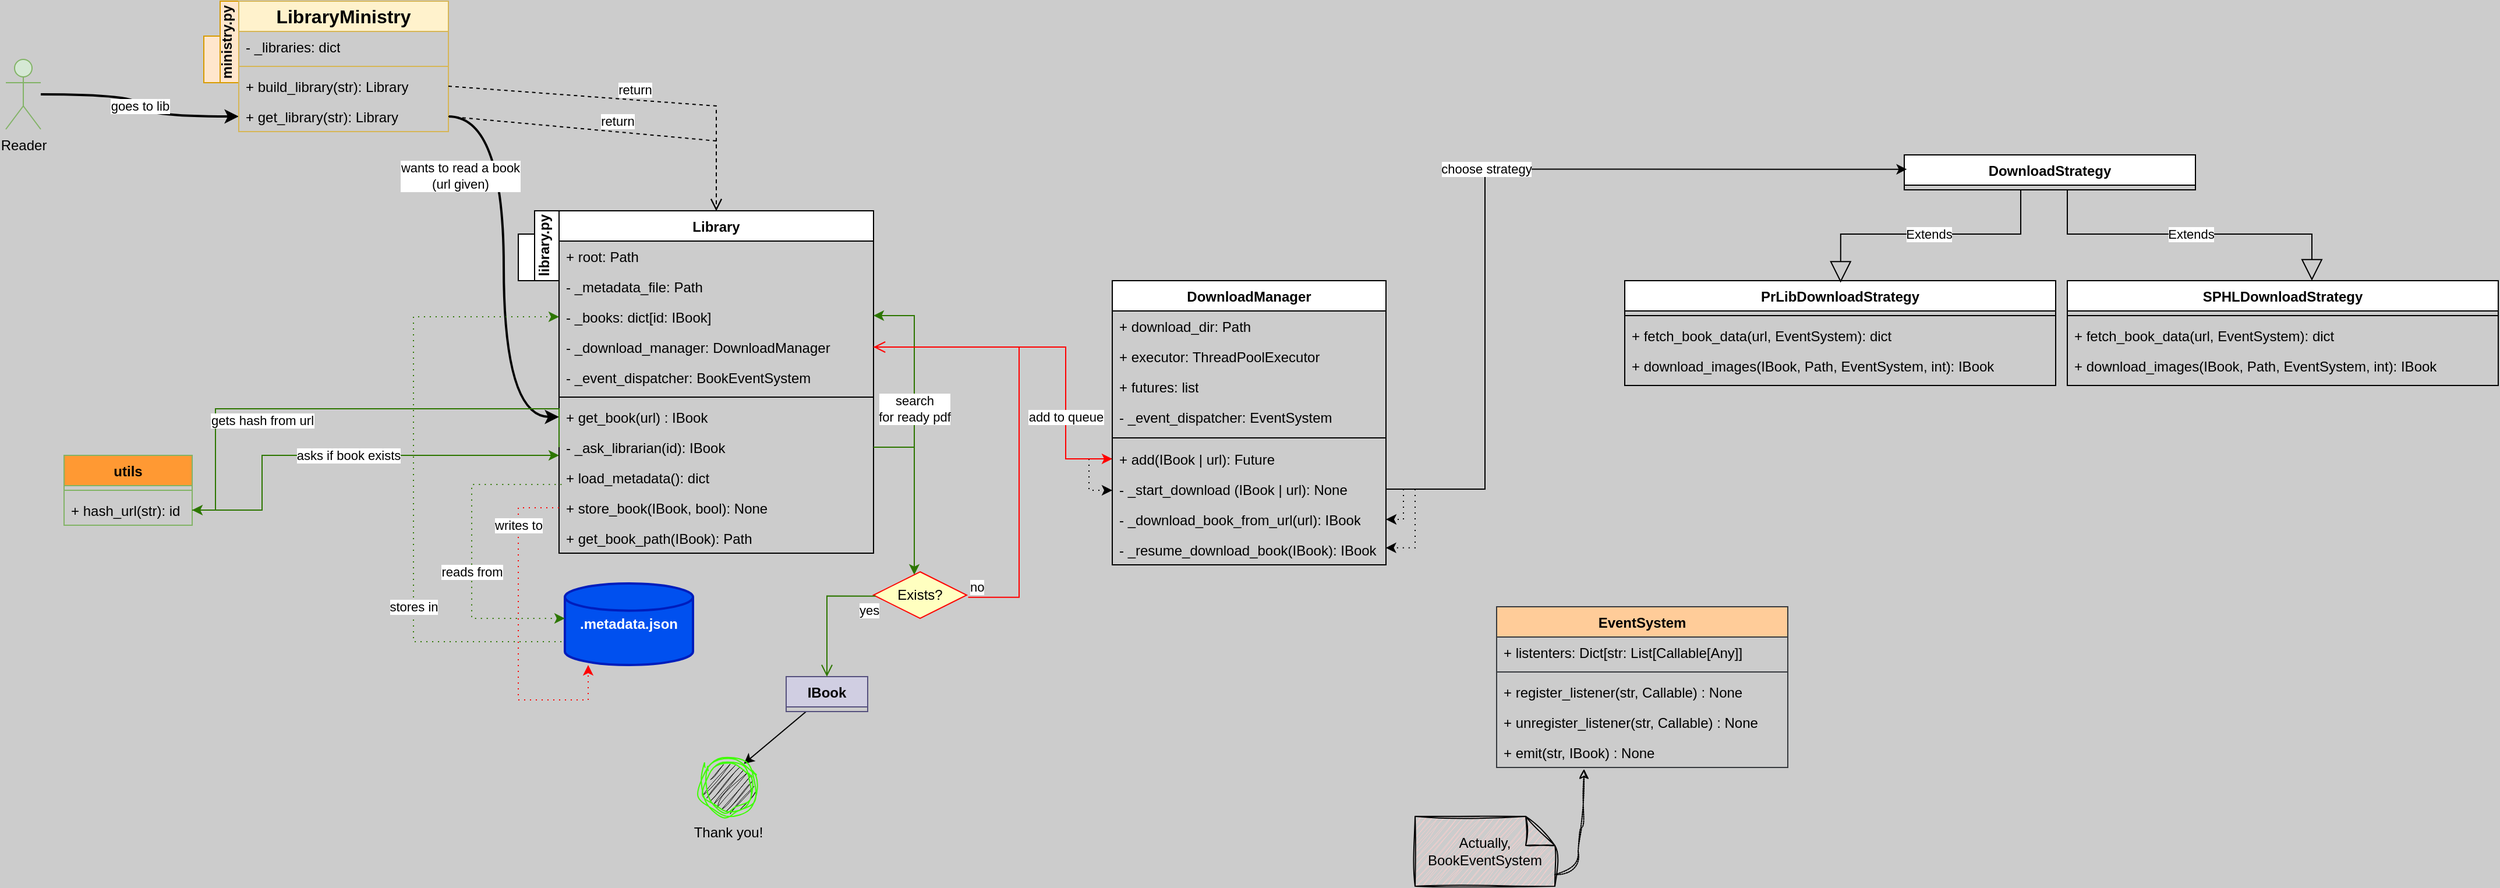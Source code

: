 <mxfile version="22.0.8" type="github">
  <diagram id="C5RBs43oDa-KdzZeNtuy" name="Page-1">
    <mxGraphModel dx="2082" dy="522" grid="1" gridSize="10" guides="1" tooltips="1" connect="0" arrows="1" fold="1" page="1" pageScale="1" pageWidth="1169" pageHeight="827" background="#CCCCCC" math="0" shadow="0">
      <root>
        <mxCell id="WIyWlLk6GJQsqaUBKTNV-0" />
        <mxCell id="WIyWlLk6GJQsqaUBKTNV-1" parent="WIyWlLk6GJQsqaUBKTNV-0" />
        <mxCell id="P9E268Bw0gb1X7N-w08P-5" value="ministry.py" style="shape=folder;fontStyle=1;spacingTop=10;tabWidth=40;tabHeight=14;tabPosition=left;html=1;whiteSpace=wrap;flipV=0;direction=north;horizontal=0;fillColor=#ffe6cc;strokeColor=#d79b00;" vertex="1" parent="WIyWlLk6GJQsqaUBKTNV-1">
          <mxGeometry x="-120" y="100" width="30" height="70" as="geometry" />
        </mxCell>
        <mxCell id="P9E268Bw0gb1X7N-w08P-104" value="goes to lib" style="edgeStyle=orthogonalEdgeStyle;orthogonalLoop=1;jettySize=auto;html=1;strokeWidth=2;curved=1;" edge="1" parent="WIyWlLk6GJQsqaUBKTNV-1" source="P9E268Bw0gb1X7N-w08P-6" target="P9E268Bw0gb1X7N-w08P-27">
          <mxGeometry relative="1" as="geometry">
            <mxPoint x="-250" y="180" as="sourcePoint" />
          </mxGeometry>
        </mxCell>
        <mxCell id="P9E268Bw0gb1X7N-w08P-105" value="wants to read a book&lt;br&gt;(url given)" style="edgeStyle=orthogonalEdgeStyle;orthogonalLoop=1;jettySize=auto;html=1;strokeWidth=2;shadow=0;curved=1;" edge="1" parent="WIyWlLk6GJQsqaUBKTNV-1" source="P9E268Bw0gb1X7N-w08P-27" target="P9E268Bw0gb1X7N-w08P-28">
          <mxGeometry x="-0.442" y="-38" relative="1" as="geometry">
            <mxPoint x="-260" y="310" as="sourcePoint" />
            <mxPoint x="140" y="460" as="targetPoint" />
            <mxPoint as="offset" />
          </mxGeometry>
        </mxCell>
        <mxCell id="P9E268Bw0gb1X7N-w08P-6" value="Reader" style="shape=umlActor;verticalLabelPosition=bottom;verticalAlign=top;html=1;fillColor=#d5e8d4;strokeColor=#82b366;" vertex="1" parent="WIyWlLk6GJQsqaUBKTNV-1">
          <mxGeometry x="-290" y="150" width="30" height="60" as="geometry" />
        </mxCell>
        <mxCell id="P9E268Bw0gb1X7N-w08P-15" value="LibraryMinistry" style="swimlane;fontStyle=1;align=center;verticalAlign=middle;childLayout=stackLayout;horizontal=1;startSize=26;horizontalStack=0;resizeParent=1;resizeParentMax=0;resizeLast=0;collapsible=1;marginBottom=0;whiteSpace=wrap;html=1;fillColor=#fff2cc;strokeColor=#d6b656;fontSize=16;" vertex="1" parent="WIyWlLk6GJQsqaUBKTNV-1">
          <mxGeometry x="-90" y="100" width="180" height="112" as="geometry">
            <mxRectangle x="110" y="200" width="100" height="30" as="alternateBounds" />
          </mxGeometry>
        </mxCell>
        <mxCell id="P9E268Bw0gb1X7N-w08P-19" value="- _libraries: dict" style="text;strokeColor=none;fillColor=none;align=left;verticalAlign=top;spacingLeft=4;spacingRight=4;overflow=hidden;rotatable=0;points=[[0,0.5],[1,0.5]];portConstraint=eastwest;whiteSpace=wrap;html=1;" vertex="1" parent="P9E268Bw0gb1X7N-w08P-15">
          <mxGeometry y="26" width="180" height="26" as="geometry" />
        </mxCell>
        <mxCell id="P9E268Bw0gb1X7N-w08P-17" value="" style="line;strokeWidth=1;fillColor=none;align=left;verticalAlign=middle;spacingTop=-1;spacingLeft=3;spacingRight=3;rotatable=0;labelPosition=right;points=[];portConstraint=eastwest;strokeColor=inherit;" vertex="1" parent="P9E268Bw0gb1X7N-w08P-15">
          <mxGeometry y="52" width="180" height="8" as="geometry" />
        </mxCell>
        <mxCell id="P9E268Bw0gb1X7N-w08P-18" value="+ build_library(str): Library" style="text;strokeColor=none;fillColor=none;align=left;verticalAlign=top;spacingLeft=4;spacingRight=4;overflow=hidden;rotatable=0;points=[[0,0.5],[1,0.5]];portConstraint=eastwest;whiteSpace=wrap;html=1;" vertex="1" parent="P9E268Bw0gb1X7N-w08P-15">
          <mxGeometry y="60" width="180" height="26" as="geometry" />
        </mxCell>
        <mxCell id="P9E268Bw0gb1X7N-w08P-27" value="+ get_library(str): Library" style="text;strokeColor=none;fillColor=none;align=left;verticalAlign=top;spacingLeft=4;spacingRight=4;overflow=hidden;rotatable=0;points=[[0,0.5],[1,0.5]];portConstraint=eastwest;whiteSpace=wrap;html=1;" vertex="1" parent="P9E268Bw0gb1X7N-w08P-15">
          <mxGeometry y="86" width="180" height="26" as="geometry" />
        </mxCell>
        <mxCell id="P9E268Bw0gb1X7N-w08P-23" value="Library" style="swimlane;fontStyle=1;align=center;verticalAlign=top;childLayout=stackLayout;horizontal=1;startSize=26;horizontalStack=0;resizeParent=1;resizeParentMax=0;resizeLast=0;collapsible=1;marginBottom=0;whiteSpace=wrap;html=1;" vertex="1" parent="WIyWlLk6GJQsqaUBKTNV-1">
          <mxGeometry x="185" y="280" width="270" height="294" as="geometry" />
        </mxCell>
        <mxCell id="P9E268Bw0gb1X7N-w08P-24" value="+ root: Path" style="text;strokeColor=none;fillColor=none;align=left;verticalAlign=top;spacingLeft=4;spacingRight=4;overflow=hidden;rotatable=0;points=[[0,0.5],[1,0.5]];portConstraint=eastwest;whiteSpace=wrap;html=1;" vertex="1" parent="P9E268Bw0gb1X7N-w08P-23">
          <mxGeometry y="26" width="270" height="26" as="geometry" />
        </mxCell>
        <mxCell id="P9E268Bw0gb1X7N-w08P-30" value="- _metadata_file: Path" style="text;strokeColor=none;fillColor=none;align=left;verticalAlign=top;spacingLeft=4;spacingRight=4;overflow=hidden;rotatable=0;points=[[0,0.5],[1,0.5]];portConstraint=eastwest;whiteSpace=wrap;html=1;" vertex="1" parent="P9E268Bw0gb1X7N-w08P-23">
          <mxGeometry y="52" width="270" height="26" as="geometry" />
        </mxCell>
        <mxCell id="P9E268Bw0gb1X7N-w08P-33" value="- _books: dict[id: IBook]" style="text;strokeColor=none;fillColor=none;align=left;verticalAlign=top;spacingLeft=4;spacingRight=4;overflow=hidden;rotatable=0;points=[[0,0.5],[1,0.5]];portConstraint=eastwest;whiteSpace=wrap;html=1;" vertex="1" parent="P9E268Bw0gb1X7N-w08P-23">
          <mxGeometry y="78" width="270" height="26" as="geometry" />
        </mxCell>
        <mxCell id="P9E268Bw0gb1X7N-w08P-36" value="- _download_manager: DownloadManager" style="text;strokeColor=none;fillColor=none;align=left;verticalAlign=top;spacingLeft=4;spacingRight=4;overflow=hidden;rotatable=0;points=[[0,0.5],[1,0.5]];portConstraint=eastwest;whiteSpace=wrap;html=1;" vertex="1" parent="P9E268Bw0gb1X7N-w08P-23">
          <mxGeometry y="104" width="270" height="26" as="geometry" />
        </mxCell>
        <mxCell id="P9E268Bw0gb1X7N-w08P-35" value="- _event_dispatcher: BookEventSystem" style="text;strokeColor=none;fillColor=none;align=left;verticalAlign=top;spacingLeft=4;spacingRight=4;overflow=hidden;rotatable=0;points=[[0,0.5],[1,0.5]];portConstraint=eastwest;whiteSpace=wrap;html=1;" vertex="1" parent="P9E268Bw0gb1X7N-w08P-23">
          <mxGeometry y="130" width="270" height="26" as="geometry" />
        </mxCell>
        <mxCell id="P9E268Bw0gb1X7N-w08P-25" value="" style="line;strokeWidth=1;fillColor=none;align=left;verticalAlign=middle;spacingTop=-1;spacingLeft=3;spacingRight=3;rotatable=0;labelPosition=right;points=[];portConstraint=eastwest;strokeColor=inherit;" vertex="1" parent="P9E268Bw0gb1X7N-w08P-23">
          <mxGeometry y="156" width="270" height="8" as="geometry" />
        </mxCell>
        <mxCell id="P9E268Bw0gb1X7N-w08P-28" value="+ get_book(url) : IBook" style="text;strokeColor=none;fillColor=none;align=left;verticalAlign=top;spacingLeft=4;spacingRight=4;overflow=hidden;rotatable=0;points=[[0,0.5],[1,0.5]];portConstraint=eastwest;whiteSpace=wrap;html=1;" vertex="1" parent="P9E268Bw0gb1X7N-w08P-23">
          <mxGeometry y="164" width="270" height="26" as="geometry" />
        </mxCell>
        <mxCell id="P9E268Bw0gb1X7N-w08P-112" value="search&lt;br&gt;for ready pdf" style="edgeStyle=orthogonalEdgeStyle;rounded=0;orthogonalLoop=1;jettySize=auto;html=1;fillColor=#60a917;strokeColor=#2D7600;" edge="1" parent="P9E268Bw0gb1X7N-w08P-23" source="P9E268Bw0gb1X7N-w08P-26" target="P9E268Bw0gb1X7N-w08P-33">
          <mxGeometry x="-0.257" relative="1" as="geometry">
            <mxPoint x="335" y="90" as="targetPoint" />
            <Array as="points">
              <mxPoint x="305" y="203" />
              <mxPoint x="305" y="90" />
            </Array>
            <mxPoint as="offset" />
          </mxGeometry>
        </mxCell>
        <mxCell id="P9E268Bw0gb1X7N-w08P-26" value="- _ask_librarian(id): IBook&lt;br&gt;" style="text;strokeColor=none;fillColor=none;align=left;verticalAlign=top;spacingLeft=4;spacingRight=4;overflow=hidden;rotatable=0;points=[[0,0.5],[1,0.5]];portConstraint=eastwest;whiteSpace=wrap;html=1;" vertex="1" parent="P9E268Bw0gb1X7N-w08P-23">
          <mxGeometry y="190" width="270" height="26" as="geometry" />
        </mxCell>
        <mxCell id="P9E268Bw0gb1X7N-w08P-29" value="+ load_metadata(): dict" style="text;strokeColor=none;fillColor=none;align=left;verticalAlign=top;spacingLeft=4;spacingRight=4;overflow=hidden;rotatable=0;points=[[0,0.5],[1,0.5]];portConstraint=eastwest;whiteSpace=wrap;html=1;" vertex="1" parent="P9E268Bw0gb1X7N-w08P-23">
          <mxGeometry y="216" width="270" height="26" as="geometry" />
        </mxCell>
        <mxCell id="P9E268Bw0gb1X7N-w08P-31" value="+ store_book(IBook, bool): None" style="text;strokeColor=none;fillColor=none;align=left;verticalAlign=top;spacingLeft=4;spacingRight=4;overflow=hidden;rotatable=0;points=[[0,0.5],[1,0.5]];portConstraint=eastwest;whiteSpace=wrap;html=1;" vertex="1" parent="P9E268Bw0gb1X7N-w08P-23">
          <mxGeometry y="242" width="270" height="26" as="geometry" />
        </mxCell>
        <mxCell id="P9E268Bw0gb1X7N-w08P-34" value="+ get_book_path(IBook): Path" style="text;strokeColor=none;fillColor=none;align=left;verticalAlign=top;spacingLeft=4;spacingRight=4;overflow=hidden;rotatable=0;points=[[0,0.5],[1,0.5]];portConstraint=eastwest;whiteSpace=wrap;html=1;" vertex="1" parent="P9E268Bw0gb1X7N-w08P-23">
          <mxGeometry y="268" width="270" height="26" as="geometry" />
        </mxCell>
        <mxCell id="P9E268Bw0gb1X7N-w08P-39" value="library.py" style="shape=folder;fontStyle=1;spacingTop=10;tabWidth=40;tabHeight=14;tabPosition=left;html=1;whiteSpace=wrap;direction=north;horizontal=0;" vertex="1" parent="WIyWlLk6GJQsqaUBKTNV-1">
          <mxGeometry x="150" y="280" width="35" height="60" as="geometry" />
        </mxCell>
        <mxCell id="P9E268Bw0gb1X7N-w08P-42" value="return" style="html=1;verticalAlign=bottom;endArrow=open;dashed=1;endSize=8;curved=0;rounded=0;entryX=0.5;entryY=0;entryDx=0;entryDy=0;exitX=1;exitY=0.5;exitDx=0;exitDy=0;" edge="1" parent="WIyWlLk6GJQsqaUBKTNV-1" source="P9E268Bw0gb1X7N-w08P-18" target="P9E268Bw0gb1X7N-w08P-23">
          <mxGeometry relative="1" as="geometry">
            <mxPoint x="280" y="140" as="sourcePoint" />
            <mxPoint x="290" y="330" as="targetPoint" />
            <Array as="points">
              <mxPoint x="320" y="190" />
            </Array>
          </mxGeometry>
        </mxCell>
        <mxCell id="P9E268Bw0gb1X7N-w08P-43" value="return" style="html=1;verticalAlign=bottom;endArrow=open;dashed=1;endSize=8;curved=0;rounded=0;exitX=1;exitY=0.5;exitDx=0;exitDy=0;" edge="1" parent="WIyWlLk6GJQsqaUBKTNV-1" source="P9E268Bw0gb1X7N-w08P-27" target="P9E268Bw0gb1X7N-w08P-23">
          <mxGeometry relative="1" as="geometry">
            <mxPoint x="195" y="223" as="sourcePoint" />
            <mxPoint x="440" y="250" as="targetPoint" />
            <Array as="points">
              <mxPoint x="320" y="220" />
            </Array>
          </mxGeometry>
        </mxCell>
        <mxCell id="P9E268Bw0gb1X7N-w08P-164" style="edgeStyle=orthogonalEdgeStyle;orthogonalLoop=1;jettySize=auto;html=1;sketch=1;curveFitting=1;jiggle=2;strokeColor=none;dashed=1;dashPattern=1 4;curved=1;shadow=0;" edge="1" parent="WIyWlLk6GJQsqaUBKTNV-1" source="P9E268Bw0gb1X7N-w08P-53" target="P9E268Bw0gb1X7N-w08P-163">
          <mxGeometry relative="1" as="geometry" />
        </mxCell>
        <mxCell id="P9E268Bw0gb1X7N-w08P-165" style="edgeStyle=orthogonalEdgeStyle;orthogonalLoop=1;jettySize=auto;html=1;sketch=1;curveFitting=1;jiggle=2;dashed=1;dashPattern=1 1;entryX=0.3;entryY=1.049;entryDx=0;entryDy=0;entryPerimeter=0;curved=1;" edge="1" parent="WIyWlLk6GJQsqaUBKTNV-1" source="P9E268Bw0gb1X7N-w08P-53" target="P9E268Bw0gb1X7N-w08P-163">
          <mxGeometry relative="1" as="geometry">
            <Array as="points">
              <mxPoint x="1060" y="850" />
              <mxPoint x="1060" y="810" />
              <mxPoint x="1065" y="810" />
            </Array>
          </mxGeometry>
        </mxCell>
        <mxCell id="P9E268Bw0gb1X7N-w08P-53" value="Actually, BookEventSystem" style="shape=note2;boundedLbl=1;whiteSpace=wrap;html=1;size=25;verticalAlign=middle;align=center;fillColor=#f8cecc;strokeColor=default;sketch=1;curveFitting=1;jiggle=2;shadow=0;" vertex="1" parent="WIyWlLk6GJQsqaUBKTNV-1">
          <mxGeometry x="920" y="800" width="120" height="60" as="geometry" />
        </mxCell>
        <mxCell id="P9E268Bw0gb1X7N-w08P-54" value="DownloadManager" style="swimlane;fontStyle=1;align=center;verticalAlign=top;childLayout=stackLayout;horizontal=1;startSize=26;horizontalStack=0;resizeParent=1;resizeParentMax=0;resizeLast=0;collapsible=1;marginBottom=0;whiteSpace=wrap;html=1;" vertex="1" parent="WIyWlLk6GJQsqaUBKTNV-1">
          <mxGeometry x="660" y="340" width="235" height="244" as="geometry" />
        </mxCell>
        <mxCell id="P9E268Bw0gb1X7N-w08P-55" value="+ download_dir: Path" style="text;strokeColor=none;fillColor=none;align=left;verticalAlign=top;spacingLeft=4;spacingRight=4;overflow=hidden;rotatable=0;points=[[0,0.5],[1,0.5]];portConstraint=eastwest;whiteSpace=wrap;html=1;" vertex="1" parent="P9E268Bw0gb1X7N-w08P-54">
          <mxGeometry y="26" width="235" height="26" as="geometry" />
        </mxCell>
        <mxCell id="P9E268Bw0gb1X7N-w08P-60" value="+ executor: ThreadPoolExecutor" style="text;strokeColor=none;fillColor=none;align=left;verticalAlign=top;spacingLeft=4;spacingRight=4;overflow=hidden;rotatable=0;points=[[0,0.5],[1,0.5]];portConstraint=eastwest;whiteSpace=wrap;html=1;" vertex="1" parent="P9E268Bw0gb1X7N-w08P-54">
          <mxGeometry y="52" width="235" height="26" as="geometry" />
        </mxCell>
        <mxCell id="P9E268Bw0gb1X7N-w08P-64" value="+ futures: list" style="text;strokeColor=none;fillColor=none;align=left;verticalAlign=top;spacingLeft=4;spacingRight=4;overflow=hidden;rotatable=0;points=[[0,0.5],[1,0.5]];portConstraint=eastwest;whiteSpace=wrap;html=1;" vertex="1" parent="P9E268Bw0gb1X7N-w08P-54">
          <mxGeometry y="78" width="235" height="26" as="geometry" />
        </mxCell>
        <mxCell id="P9E268Bw0gb1X7N-w08P-63" value="- _event_dispatcher: EventSystem" style="text;strokeColor=none;fillColor=none;align=left;verticalAlign=top;spacingLeft=4;spacingRight=4;overflow=hidden;rotatable=0;points=[[0,0.5],[1,0.5]];portConstraint=eastwest;whiteSpace=wrap;html=1;" vertex="1" parent="P9E268Bw0gb1X7N-w08P-54">
          <mxGeometry y="104" width="235" height="26" as="geometry" />
        </mxCell>
        <mxCell id="P9E268Bw0gb1X7N-w08P-56" value="" style="line;strokeWidth=1;fillColor=none;align=left;verticalAlign=middle;spacingTop=-1;spacingLeft=3;spacingRight=3;rotatable=0;labelPosition=right;points=[];portConstraint=eastwest;strokeColor=inherit;" vertex="1" parent="P9E268Bw0gb1X7N-w08P-54">
          <mxGeometry y="130" width="235" height="10" as="geometry" />
        </mxCell>
        <mxCell id="P9E268Bw0gb1X7N-w08P-88" style="edgeStyle=orthogonalEdgeStyle;rounded=0;orthogonalLoop=1;jettySize=auto;html=1;dashed=1;dashPattern=1 4;" edge="1" parent="P9E268Bw0gb1X7N-w08P-54" source="P9E268Bw0gb1X7N-w08P-57">
          <mxGeometry relative="1" as="geometry">
            <mxPoint y="180" as="targetPoint" />
            <Array as="points">
              <mxPoint x="-20" y="153" />
              <mxPoint x="-20" y="180" />
            </Array>
          </mxGeometry>
        </mxCell>
        <mxCell id="P9E268Bw0gb1X7N-w08P-57" value="+ add(IBook | url): Future" style="text;strokeColor=none;fillColor=none;align=left;verticalAlign=top;spacingLeft=4;spacingRight=4;overflow=hidden;rotatable=0;points=[[0,0.5],[1,0.5]];portConstraint=eastwest;whiteSpace=wrap;html=1;" vertex="1" parent="P9E268Bw0gb1X7N-w08P-54">
          <mxGeometry y="140" width="235" height="26" as="geometry" />
        </mxCell>
        <mxCell id="P9E268Bw0gb1X7N-w08P-58" value="- _start_download (IBook | url): None" style="text;strokeColor=none;fillColor=none;align=left;verticalAlign=top;spacingLeft=4;spacingRight=4;overflow=hidden;rotatable=0;points=[[0,0.5],[1,0.5]];portConstraint=eastwest;whiteSpace=wrap;html=1;" vertex="1" parent="P9E268Bw0gb1X7N-w08P-54">
          <mxGeometry y="166" width="235" height="26" as="geometry" />
        </mxCell>
        <mxCell id="P9E268Bw0gb1X7N-w08P-59" value="- _download_book_from_url(url): IBook" style="text;strokeColor=none;fillColor=none;align=left;verticalAlign=top;spacingLeft=4;spacingRight=4;overflow=hidden;rotatable=0;points=[[0,0.5],[1,0.5]];portConstraint=eastwest;whiteSpace=wrap;html=1;" vertex="1" parent="P9E268Bw0gb1X7N-w08P-54">
          <mxGeometry y="192" width="235" height="26" as="geometry" />
        </mxCell>
        <mxCell id="P9E268Bw0gb1X7N-w08P-61" value="- _resume_download_book(IBook): IBook" style="text;strokeColor=none;fillColor=none;align=left;verticalAlign=top;spacingLeft=4;spacingRight=4;overflow=hidden;rotatable=0;points=[[0,0.5],[1,0.5]];portConstraint=eastwest;whiteSpace=wrap;html=1;" vertex="1" parent="P9E268Bw0gb1X7N-w08P-54">
          <mxGeometry y="218" width="235" height="26" as="geometry" />
        </mxCell>
        <mxCell id="P9E268Bw0gb1X7N-w08P-89" style="edgeStyle=orthogonalEdgeStyle;rounded=0;orthogonalLoop=1;jettySize=auto;html=1;dashed=1;dashPattern=1 4;entryX=0.999;entryY=0.439;entryDx=0;entryDy=0;entryPerimeter=0;" edge="1" parent="P9E268Bw0gb1X7N-w08P-54" source="P9E268Bw0gb1X7N-w08P-58" target="P9E268Bw0gb1X7N-w08P-61">
          <mxGeometry relative="1" as="geometry">
            <mxPoint x="240" y="230" as="targetPoint" />
            <Array as="points">
              <mxPoint x="260" y="179" />
              <mxPoint x="260" y="229" />
            </Array>
          </mxGeometry>
        </mxCell>
        <mxCell id="P9E268Bw0gb1X7N-w08P-90" style="edgeStyle=orthogonalEdgeStyle;rounded=0;orthogonalLoop=1;jettySize=auto;html=1;dashed=1;dashPattern=1 4;entryX=1;entryY=0.5;entryDx=0;entryDy=0;" edge="1" parent="P9E268Bw0gb1X7N-w08P-54" source="P9E268Bw0gb1X7N-w08P-58" target="P9E268Bw0gb1X7N-w08P-59">
          <mxGeometry relative="1" as="geometry">
            <mxPoint x="250" y="210" as="targetPoint" />
            <Array as="points">
              <mxPoint x="250" y="179" />
              <mxPoint x="250" y="205" />
            </Array>
          </mxGeometry>
        </mxCell>
        <mxCell id="P9E268Bw0gb1X7N-w08P-76" style="rounded=0;orthogonalLoop=1;jettySize=auto;html=1;exitX=1;exitY=0.5;exitDx=0;exitDy=0;entryX=0;entryY=0.5;entryDx=0;entryDy=0;jumpStyle=none;edgeStyle=orthogonalEdgeStyle;fillColor=#0050ef;strokeColor=#FF0000;" edge="1" parent="WIyWlLk6GJQsqaUBKTNV-1" source="P9E268Bw0gb1X7N-w08P-36" target="P9E268Bw0gb1X7N-w08P-57">
          <mxGeometry relative="1" as="geometry">
            <mxPoint x="690" y="210" as="targetPoint" />
            <Array as="points">
              <mxPoint x="620" y="397" />
              <mxPoint x="620" y="493" />
            </Array>
          </mxGeometry>
        </mxCell>
        <mxCell id="P9E268Bw0gb1X7N-w08P-127" value="add to queue" style="edgeLabel;html=1;align=center;verticalAlign=middle;resizable=0;points=[];" vertex="1" connectable="0" parent="P9E268Bw0gb1X7N-w08P-76">
          <mxGeometry x="0.08" y="-1" relative="1" as="geometry">
            <mxPoint x="2" y="59" as="offset" />
          </mxGeometry>
        </mxCell>
        <mxCell id="P9E268Bw0gb1X7N-w08P-94" value="utils" style="swimlane;fontStyle=1;align=center;verticalAlign=top;childLayout=stackLayout;horizontal=1;startSize=26;horizontalStack=0;resizeParent=1;resizeParentMax=0;resizeLast=0;collapsible=1;marginBottom=0;whiteSpace=wrap;html=1;fillColor=#FF9933;strokeColor=#82b366;" vertex="1" parent="WIyWlLk6GJQsqaUBKTNV-1">
          <mxGeometry x="-240" y="490" width="110" height="60" as="geometry" />
        </mxCell>
        <mxCell id="P9E268Bw0gb1X7N-w08P-96" value="" style="line;strokeWidth=1;fillColor=none;align=left;verticalAlign=middle;spacingTop=-1;spacingLeft=3;spacingRight=3;rotatable=0;labelPosition=right;points=[];portConstraint=eastwest;strokeColor=inherit;" vertex="1" parent="P9E268Bw0gb1X7N-w08P-94">
          <mxGeometry y="26" width="110" height="8" as="geometry" />
        </mxCell>
        <mxCell id="P9E268Bw0gb1X7N-w08P-97" value="+ hash_url(str): id" style="text;strokeColor=none;fillColor=none;align=left;verticalAlign=top;spacingLeft=4;spacingRight=4;overflow=hidden;rotatable=0;points=[[0,0.5],[1,0.5]];portConstraint=eastwest;whiteSpace=wrap;html=1;" vertex="1" parent="P9E268Bw0gb1X7N-w08P-94">
          <mxGeometry y="34" width="110" height="26" as="geometry" />
        </mxCell>
        <mxCell id="P9E268Bw0gb1X7N-w08P-93" value="gets hash from url" style="edgeStyle=orthogonalEdgeStyle;rounded=0;orthogonalLoop=1;jettySize=auto;html=1;exitX=0;exitY=0.5;exitDx=0;exitDy=0;entryX=1;entryY=0.5;entryDx=0;entryDy=0;fillColor=#60a917;strokeColor=#2D7600;" edge="1" parent="WIyWlLk6GJQsqaUBKTNV-1" source="P9E268Bw0gb1X7N-w08P-26" target="P9E268Bw0gb1X7N-w08P-97">
          <mxGeometry x="0.324" y="10" relative="1" as="geometry">
            <mxPoint x="-120" y="630" as="targetPoint" />
            <Array as="points">
              <mxPoint x="185" y="450" />
              <mxPoint x="-110" y="450" />
              <mxPoint x="-110" y="537" />
            </Array>
            <mxPoint as="offset" />
          </mxGeometry>
        </mxCell>
        <mxCell id="P9E268Bw0gb1X7N-w08P-103" value="stores in" style="edgeStyle=orthogonalEdgeStyle;rounded=0;orthogonalLoop=1;jettySize=auto;html=1;fillColor=#60a917;strokeColor=#2D7600;dashed=1;dashPattern=1 4;exitX=-0.027;exitY=0.714;exitDx=0;exitDy=0;exitPerimeter=0;" edge="1" parent="WIyWlLk6GJQsqaUBKTNV-1" source="P9E268Bw0gb1X7N-w08P-99" target="P9E268Bw0gb1X7N-w08P-33">
          <mxGeometry x="-0.409" relative="1" as="geometry">
            <mxPoint x="120" y="670" as="sourcePoint" />
            <Array as="points">
              <mxPoint x="60" y="650" />
              <mxPoint x="60" y="371" />
            </Array>
            <mxPoint as="offset" />
          </mxGeometry>
        </mxCell>
        <mxCell id="P9E268Bw0gb1X7N-w08P-99" value=".metadata.json" style="strokeWidth=2;html=1;shape=mxgraph.flowchart.database;whiteSpace=wrap;fillColor=#0050ef;strokeColor=#001DBC;labelPosition=center;verticalLabelPosition=middle;align=center;verticalAlign=middle;fontColor=#ffffff;fontStyle=1" vertex="1" parent="WIyWlLk6GJQsqaUBKTNV-1">
          <mxGeometry x="190" y="600" width="110" height="70" as="geometry" />
        </mxCell>
        <mxCell id="P9E268Bw0gb1X7N-w08P-102" value="writes to" style="edgeStyle=orthogonalEdgeStyle;rounded=0;orthogonalLoop=1;jettySize=auto;html=1;exitX=0;exitY=0.5;exitDx=0;exitDy=0;fillColor=#60a917;strokeColor=#FF0000;dashed=1;dashPattern=1 4;" edge="1" parent="WIyWlLk6GJQsqaUBKTNV-1" source="P9E268Bw0gb1X7N-w08P-31" target="P9E268Bw0gb1X7N-w08P-99">
          <mxGeometry x="-0.656" relative="1" as="geometry">
            <mxPoint x="210" y="680" as="targetPoint" />
            <Array as="points">
              <mxPoint x="150" y="535" />
              <mxPoint x="150" y="700" />
              <mxPoint x="210" y="700" />
            </Array>
            <mxPoint as="offset" />
          </mxGeometry>
        </mxCell>
        <mxCell id="P9E268Bw0gb1X7N-w08P-101" value="reads from" style="edgeStyle=orthogonalEdgeStyle;rounded=0;orthogonalLoop=1;jettySize=auto;html=1;exitX=0.008;exitY=0.729;exitDx=0;exitDy=0;exitPerimeter=0;fillColor=#60a917;strokeColor=#2D7600;dashed=1;dashPattern=1 4;" edge="1" parent="WIyWlLk6GJQsqaUBKTNV-1" source="P9E268Bw0gb1X7N-w08P-29" target="P9E268Bw0gb1X7N-w08P-99">
          <mxGeometry x="0.118" relative="1" as="geometry">
            <mxPoint x="60" y="510" as="sourcePoint" />
            <Array as="points">
              <mxPoint x="110" y="515" />
              <mxPoint x="110" y="630" />
            </Array>
            <mxPoint as="offset" />
          </mxGeometry>
        </mxCell>
        <mxCell id="P9E268Bw0gb1X7N-w08P-106" value="asks if book exists" style="edgeStyle=orthogonalEdgeStyle;rounded=0;orthogonalLoop=1;jettySize=auto;html=1;exitX=1;exitY=0.5;exitDx=0;exitDy=0;fillColor=#60a917;strokeColor=#2D7600;" edge="1" parent="WIyWlLk6GJQsqaUBKTNV-1" source="P9E268Bw0gb1X7N-w08P-97" target="P9E268Bw0gb1X7N-w08P-26">
          <mxGeometry relative="1" as="geometry">
            <mxPoint x="-50" y="490" as="targetPoint" />
            <Array as="points">
              <mxPoint x="-70" y="537" />
              <mxPoint x="-70" y="490" />
            </Array>
          </mxGeometry>
        </mxCell>
        <mxCell id="P9E268Bw0gb1X7N-w08P-107" style="edgeStyle=orthogonalEdgeStyle;rounded=0;orthogonalLoop=1;jettySize=auto;html=1;fillColor=#60a917;strokeColor=#2D7600;" edge="1" parent="WIyWlLk6GJQsqaUBKTNV-1" source="P9E268Bw0gb1X7N-w08P-26" target="P9E268Bw0gb1X7N-w08P-130">
          <mxGeometry relative="1" as="geometry">
            <mxPoint x="490" y="610" as="targetPoint" />
            <Array as="points">
              <mxPoint x="490" y="483" />
            </Array>
          </mxGeometry>
        </mxCell>
        <mxCell id="P9E268Bw0gb1X7N-w08P-129" style="rounded=0;orthogonalLoop=1;jettySize=auto;html=1;entryX=0.774;entryY=0.097;entryDx=0;entryDy=0;entryPerimeter=0;" edge="1" parent="WIyWlLk6GJQsqaUBKTNV-1" source="P9E268Bw0gb1X7N-w08P-113" target="P9E268Bw0gb1X7N-w08P-128">
          <mxGeometry relative="1" as="geometry">
            <mxPoint x="450" y="740" as="targetPoint" />
          </mxGeometry>
        </mxCell>
        <mxCell id="P9E268Bw0gb1X7N-w08P-113" value="IBook" style="swimlane;fontStyle=1;align=center;verticalAlign=top;childLayout=stackLayout;horizontal=1;startSize=26;horizontalStack=0;resizeParent=1;resizeParentMax=0;resizeLast=0;collapsible=1;marginBottom=0;whiteSpace=wrap;html=1;fillColor=#d0cee2;strokeColor=#56517e;" vertex="1" collapsed="1" parent="WIyWlLk6GJQsqaUBKTNV-1">
          <mxGeometry x="380" y="680" width="70" height="30" as="geometry">
            <mxRectangle x="350" y="720" width="160" height="320" as="alternateBounds" />
          </mxGeometry>
        </mxCell>
        <mxCell id="P9E268Bw0gb1X7N-w08P-114" value="+ url: str" style="text;strokeColor=none;fillColor=none;align=left;verticalAlign=top;spacingLeft=4;spacingRight=4;overflow=hidden;rotatable=0;points=[[0,0.5],[1,0.5]];portConstraint=eastwest;whiteSpace=wrap;html=1;" vertex="1" parent="P9E268Bw0gb1X7N-w08P-113">
          <mxGeometry y="26" width="160" height="26" as="geometry" />
        </mxCell>
        <mxCell id="P9E268Bw0gb1X7N-w08P-123" value="+ id: int" style="text;strokeColor=none;fillColor=none;align=left;verticalAlign=top;spacingLeft=4;spacingRight=4;overflow=hidden;rotatable=0;points=[[0,0.5],[1,0.5]];portConstraint=eastwest;whiteSpace=wrap;html=1;" vertex="1" parent="P9E268Bw0gb1X7N-w08P-113">
          <mxGeometry y="52" width="160" height="26" as="geometry" />
        </mxCell>
        <mxCell id="P9E268Bw0gb1X7N-w08P-118" value="+ title: str" style="text;strokeColor=none;fillColor=none;align=left;verticalAlign=top;spacingLeft=4;spacingRight=4;overflow=hidden;rotatable=0;points=[[0,0.5],[1,0.5]];portConstraint=eastwest;whiteSpace=wrap;html=1;" vertex="1" parent="P9E268Bw0gb1X7N-w08P-113">
          <mxGeometry y="78" width="160" height="26" as="geometry" />
        </mxCell>
        <mxCell id="P9E268Bw0gb1X7N-w08P-117" value="+ author: str" style="text;strokeColor=none;fillColor=none;align=left;verticalAlign=top;spacingLeft=4;spacingRight=4;overflow=hidden;rotatable=0;points=[[0,0.5],[1,0.5]];portConstraint=eastwest;whiteSpace=wrap;html=1;" vertex="1" parent="P9E268Bw0gb1X7N-w08P-113">
          <mxGeometry y="104" width="160" height="26" as="geometry" />
        </mxCell>
        <mxCell id="P9E268Bw0gb1X7N-w08P-119" value="+ num_pages: int" style="text;strokeColor=none;fillColor=none;align=left;verticalAlign=top;spacingLeft=4;spacingRight=4;overflow=hidden;rotatable=0;points=[[0,0.5],[1,0.5]];portConstraint=eastwest;whiteSpace=wrap;html=1;" vertex="1" parent="P9E268Bw0gb1X7N-w08P-113">
          <mxGeometry y="130" width="160" height="26" as="geometry" />
        </mxCell>
        <mxCell id="P9E268Bw0gb1X7N-w08P-125" value="+ library: int" style="text;strokeColor=none;fillColor=none;align=left;verticalAlign=top;spacingLeft=4;spacingRight=4;overflow=hidden;rotatable=0;points=[[0,0.5],[1,0.5]];portConstraint=eastwest;whiteSpace=wrap;html=1;" vertex="1" parent="P9E268Bw0gb1X7N-w08P-113">
          <mxGeometry y="156" width="160" height="26" as="geometry" />
        </mxCell>
        <mxCell id="P9E268Bw0gb1X7N-w08P-124" value="+ library_book_id: int" style="text;strokeColor=none;fillColor=none;align=left;verticalAlign=top;spacingLeft=4;spacingRight=4;overflow=hidden;rotatable=0;points=[[0,0.5],[1,0.5]];portConstraint=eastwest;whiteSpace=wrap;html=1;" vertex="1" parent="P9E268Bw0gb1X7N-w08P-113">
          <mxGeometry y="182" width="160" height="26" as="geometry" />
        </mxCell>
        <mxCell id="P9E268Bw0gb1X7N-w08P-120" value="+ state: int" style="text;strokeColor=none;fillColor=none;align=left;verticalAlign=top;spacingLeft=4;spacingRight=4;overflow=hidden;rotatable=0;points=[[0,0.5],[1,0.5]];portConstraint=eastwest;whiteSpace=wrap;html=1;" vertex="1" parent="P9E268Bw0gb1X7N-w08P-113">
          <mxGeometry y="208" width="160" height="26" as="geometry" />
        </mxCell>
        <mxCell id="P9E268Bw0gb1X7N-w08P-122" value="_ tech: dict" style="text;strokeColor=none;fillColor=none;align=left;verticalAlign=top;spacingLeft=4;spacingRight=4;overflow=hidden;rotatable=0;points=[[0,0.5],[1,0.5]];portConstraint=eastwest;whiteSpace=wrap;html=1;" vertex="1" parent="P9E268Bw0gb1X7N-w08P-113">
          <mxGeometry y="234" width="160" height="26" as="geometry" />
        </mxCell>
        <mxCell id="P9E268Bw0gb1X7N-w08P-121" value="- _progress_page: int" style="text;strokeColor=none;fillColor=none;align=left;verticalAlign=top;spacingLeft=4;spacingRight=4;overflow=hidden;rotatable=0;points=[[0,0.5],[1,0.5]];portConstraint=eastwest;whiteSpace=wrap;html=1;" vertex="1" parent="P9E268Bw0gb1X7N-w08P-113">
          <mxGeometry y="260" width="160" height="26" as="geometry" />
        </mxCell>
        <mxCell id="P9E268Bw0gb1X7N-w08P-115" value="" style="line;strokeWidth=1;fillColor=none;align=left;verticalAlign=middle;spacingTop=-1;spacingLeft=3;spacingRight=3;rotatable=0;labelPosition=right;points=[];portConstraint=eastwest;strokeColor=inherit;" vertex="1" parent="P9E268Bw0gb1X7N-w08P-113">
          <mxGeometry y="286" width="160" height="8" as="geometry" />
        </mxCell>
        <mxCell id="P9E268Bw0gb1X7N-w08P-116" value="+ to_dict(bool): dict" style="text;strokeColor=none;fillColor=none;align=left;verticalAlign=top;spacingLeft=4;spacingRight=4;overflow=hidden;rotatable=0;points=[[0,0.5],[1,0.5]];portConstraint=eastwest;whiteSpace=wrap;html=1;" vertex="1" parent="P9E268Bw0gb1X7N-w08P-113">
          <mxGeometry y="294" width="160" height="26" as="geometry" />
        </mxCell>
        <mxCell id="P9E268Bw0gb1X7N-w08P-128" value="Thank you!" style="ellipse;html=1;shape=endState;fillColor=#000000;strokeColor=#3CFF00;sketch=1;curveFitting=1;jiggle=2;shadow=0;labelPosition=center;verticalLabelPosition=bottom;align=center;verticalAlign=top;" vertex="1" parent="WIyWlLk6GJQsqaUBKTNV-1">
          <mxGeometry x="305" y="750" width="50" height="50" as="geometry" />
        </mxCell>
        <mxCell id="P9E268Bw0gb1X7N-w08P-130" value="Exists?" style="rhombus;whiteSpace=wrap;html=1;fontColor=#000000;fillColor=#ffffc0;strokeColor=#ff0000;" vertex="1" parent="WIyWlLk6GJQsqaUBKTNV-1">
          <mxGeometry x="455" y="590" width="80" height="40" as="geometry" />
        </mxCell>
        <mxCell id="P9E268Bw0gb1X7N-w08P-131" value="no" style="edgeStyle=orthogonalEdgeStyle;html=1;align=left;verticalAlign=bottom;endArrow=open;endSize=8;strokeColor=#FF0000;rounded=0;exitX=1.016;exitY=0.548;exitDx=0;exitDy=0;exitPerimeter=0;" edge="1" source="P9E268Bw0gb1X7N-w08P-130" parent="WIyWlLk6GJQsqaUBKTNV-1" target="P9E268Bw0gb1X7N-w08P-36">
          <mxGeometry x="-1" relative="1" as="geometry">
            <mxPoint x="765" y="670" as="targetPoint" />
            <Array as="points">
              <mxPoint x="580" y="612" />
              <mxPoint x="580" y="397" />
            </Array>
          </mxGeometry>
        </mxCell>
        <mxCell id="P9E268Bw0gb1X7N-w08P-132" value="yes" style="edgeStyle=orthogonalEdgeStyle;html=1;align=left;verticalAlign=top;endArrow=open;endSize=8;strokeColor=#2D7600;rounded=0;exitX=0.022;exitY=0.521;exitDx=0;exitDy=0;exitPerimeter=0;fillColor=#60a917;" edge="1" source="P9E268Bw0gb1X7N-w08P-130" parent="WIyWlLk6GJQsqaUBKTNV-1" target="P9E268Bw0gb1X7N-w08P-113">
          <mxGeometry x="-0.723" y="-1" relative="1" as="geometry">
            <mxPoint x="540" y="770" as="targetPoint" />
            <mxPoint x="480" y="670" as="sourcePoint" />
            <mxPoint as="offset" />
          </mxGeometry>
        </mxCell>
        <mxCell id="P9E268Bw0gb1X7N-w08P-134" value="DownloadStrategy" style="swimlane;fontStyle=1;align=center;verticalAlign=top;childLayout=stackLayout;horizontal=1;startSize=26;horizontalStack=0;resizeParent=1;resizeParentMax=0;resizeLast=0;collapsible=1;marginBottom=0;whiteSpace=wrap;html=1;" vertex="1" collapsed="1" parent="WIyWlLk6GJQsqaUBKTNV-1">
          <mxGeometry x="1340" y="232" width="250" height="30" as="geometry">
            <mxRectangle x="1300" y="232" width="370" height="90" as="alternateBounds" />
          </mxGeometry>
        </mxCell>
        <mxCell id="P9E268Bw0gb1X7N-w08P-136" value="" style="line;strokeWidth=1;fillColor=none;align=left;verticalAlign=middle;spacingTop=-1;spacingLeft=3;spacingRight=3;rotatable=0;labelPosition=right;points=[];portConstraint=eastwest;strokeColor=inherit;" vertex="1" parent="P9E268Bw0gb1X7N-w08P-134">
          <mxGeometry y="26" width="370" height="8" as="geometry" />
        </mxCell>
        <mxCell id="P9E268Bw0gb1X7N-w08P-137" value="+ fetch_book_data(url, EventSystem): dict" style="text;strokeColor=none;fillColor=none;align=left;verticalAlign=top;spacingLeft=4;spacingRight=4;overflow=hidden;rotatable=0;points=[[0,0.5],[1,0.5]];portConstraint=eastwest;whiteSpace=wrap;html=1;" vertex="1" parent="P9E268Bw0gb1X7N-w08P-134">
          <mxGeometry y="34" width="370" height="26" as="geometry" />
        </mxCell>
        <mxCell id="P9E268Bw0gb1X7N-w08P-141" value="+ download_images(IBook, Path, EventSystem, int): IBook" style="text;strokeColor=none;fillColor=none;align=left;verticalAlign=top;spacingLeft=4;spacingRight=4;overflow=hidden;rotatable=0;points=[[0,0.5],[1,0.5]];portConstraint=eastwest;whiteSpace=wrap;html=1;" vertex="1" parent="P9E268Bw0gb1X7N-w08P-134">
          <mxGeometry y="60" width="370" height="30" as="geometry" />
        </mxCell>
        <mxCell id="P9E268Bw0gb1X7N-w08P-144" value="PrLibDownloadStrategy" style="swimlane;fontStyle=1;align=center;verticalAlign=top;childLayout=stackLayout;horizontal=1;startSize=26;horizontalStack=0;resizeParent=1;resizeParentMax=0;resizeLast=0;collapsible=1;marginBottom=0;whiteSpace=wrap;html=1;" vertex="1" parent="WIyWlLk6GJQsqaUBKTNV-1">
          <mxGeometry x="1100" y="340" width="370" height="90" as="geometry" />
        </mxCell>
        <mxCell id="P9E268Bw0gb1X7N-w08P-145" value="" style="line;strokeWidth=1;fillColor=none;align=left;verticalAlign=middle;spacingTop=-1;spacingLeft=3;spacingRight=3;rotatable=0;labelPosition=right;points=[];portConstraint=eastwest;strokeColor=inherit;" vertex="1" parent="P9E268Bw0gb1X7N-w08P-144">
          <mxGeometry y="26" width="370" height="8" as="geometry" />
        </mxCell>
        <mxCell id="P9E268Bw0gb1X7N-w08P-146" value="+ fetch_book_data(url, EventSystem): dict" style="text;strokeColor=none;fillColor=none;align=left;verticalAlign=top;spacingLeft=4;spacingRight=4;overflow=hidden;rotatable=0;points=[[0,0.5],[1,0.5]];portConstraint=eastwest;whiteSpace=wrap;html=1;" vertex="1" parent="P9E268Bw0gb1X7N-w08P-144">
          <mxGeometry y="34" width="370" height="26" as="geometry" />
        </mxCell>
        <mxCell id="P9E268Bw0gb1X7N-w08P-147" value="+ download_images(IBook, Path, EventSystem, int): IBook" style="text;strokeColor=none;fillColor=none;align=left;verticalAlign=top;spacingLeft=4;spacingRight=4;overflow=hidden;rotatable=0;points=[[0,0.5],[1,0.5]];portConstraint=eastwest;whiteSpace=wrap;html=1;" vertex="1" parent="P9E268Bw0gb1X7N-w08P-144">
          <mxGeometry y="60" width="370" height="30" as="geometry" />
        </mxCell>
        <mxCell id="P9E268Bw0gb1X7N-w08P-148" value="SPHLDownloadStrategy" style="swimlane;fontStyle=1;align=center;verticalAlign=top;childLayout=stackLayout;horizontal=1;startSize=26;horizontalStack=0;resizeParent=1;resizeParentMax=0;resizeLast=0;collapsible=1;marginBottom=0;whiteSpace=wrap;html=1;" vertex="1" parent="WIyWlLk6GJQsqaUBKTNV-1">
          <mxGeometry x="1480" y="340" width="370" height="90" as="geometry" />
        </mxCell>
        <mxCell id="P9E268Bw0gb1X7N-w08P-150" value="" style="line;strokeWidth=1;fillColor=none;align=left;verticalAlign=middle;spacingTop=-1;spacingLeft=3;spacingRight=3;rotatable=0;labelPosition=right;points=[];portConstraint=eastwest;strokeColor=inherit;" vertex="1" parent="P9E268Bw0gb1X7N-w08P-148">
          <mxGeometry y="26" width="370" height="8" as="geometry" />
        </mxCell>
        <mxCell id="P9E268Bw0gb1X7N-w08P-151" value="+ fetch_book_data(url, EventSystem): dict" style="text;strokeColor=none;fillColor=none;align=left;verticalAlign=top;spacingLeft=4;spacingRight=4;overflow=hidden;rotatable=0;points=[[0,0.5],[1,0.5]];portConstraint=eastwest;whiteSpace=wrap;html=1;" vertex="1" parent="P9E268Bw0gb1X7N-w08P-148">
          <mxGeometry y="34" width="370" height="26" as="geometry" />
        </mxCell>
        <mxCell id="P9E268Bw0gb1X7N-w08P-152" value="+ download_images(IBook, Path, EventSystem, int): IBook" style="text;strokeColor=none;fillColor=none;align=left;verticalAlign=top;spacingLeft=4;spacingRight=4;overflow=hidden;rotatable=0;points=[[0,0.5],[1,0.5]];portConstraint=eastwest;whiteSpace=wrap;html=1;" vertex="1" parent="P9E268Bw0gb1X7N-w08P-148">
          <mxGeometry y="60" width="370" height="30" as="geometry" />
        </mxCell>
        <mxCell id="P9E268Bw0gb1X7N-w08P-142" value="Extends" style="endArrow=block;endSize=16;endFill=0;html=1;rounded=0;edgeStyle=orthogonalEdgeStyle;entryX=0.501;entryY=0.019;entryDx=0;entryDy=0;entryPerimeter=0;" edge="1" parent="WIyWlLk6GJQsqaUBKTNV-1" source="P9E268Bw0gb1X7N-w08P-134" target="P9E268Bw0gb1X7N-w08P-144">
          <mxGeometry width="160" relative="1" as="geometry">
            <mxPoint x="1420" y="330" as="sourcePoint" />
            <mxPoint x="1320" y="700" as="targetPoint" />
            <Array as="points">
              <mxPoint x="1440" y="300" />
              <mxPoint x="1285" y="300" />
            </Array>
          </mxGeometry>
        </mxCell>
        <mxCell id="P9E268Bw0gb1X7N-w08P-153" value="choose strategy" style="edgeStyle=orthogonalEdgeStyle;rounded=0;orthogonalLoop=1;jettySize=auto;html=1;entryX=0.009;entryY=0.411;entryDx=0;entryDy=0;entryPerimeter=0;" edge="1" parent="WIyWlLk6GJQsqaUBKTNV-1" source="P9E268Bw0gb1X7N-w08P-58" target="P9E268Bw0gb1X7N-w08P-134">
          <mxGeometry relative="1" as="geometry">
            <mxPoint x="1250" y="230" as="targetPoint" />
            <Array as="points">
              <mxPoint x="980" y="519" />
              <mxPoint x="980" y="244" />
            </Array>
          </mxGeometry>
        </mxCell>
        <mxCell id="P9E268Bw0gb1X7N-w08P-143" value="Extends" style="endArrow=block;endSize=16;endFill=0;html=1;rounded=0;edgeStyle=orthogonalEdgeStyle;" edge="1" parent="WIyWlLk6GJQsqaUBKTNV-1" source="P9E268Bw0gb1X7N-w08P-134" target="P9E268Bw0gb1X7N-w08P-148">
          <mxGeometry width="160" relative="1" as="geometry">
            <mxPoint x="1450" y="110" as="sourcePoint" />
            <mxPoint x="1750" y="430" as="targetPoint" />
            <Array as="points">
              <mxPoint x="1480" y="300" />
              <mxPoint x="1690" y="300" />
            </Array>
          </mxGeometry>
        </mxCell>
        <mxCell id="P9E268Bw0gb1X7N-w08P-158" value="EventSystem" style="swimlane;fontStyle=1;align=center;verticalAlign=top;childLayout=stackLayout;horizontal=1;startSize=26;horizontalStack=0;resizeParent=1;resizeParentMax=0;resizeLast=0;collapsible=1;marginBottom=0;whiteSpace=wrap;html=1;fillColor=#ffcc99;strokeColor=#36393d;" vertex="1" parent="WIyWlLk6GJQsqaUBKTNV-1">
          <mxGeometry x="990" y="620" width="250" height="138" as="geometry" />
        </mxCell>
        <mxCell id="P9E268Bw0gb1X7N-w08P-159" value="+ listenters: Dict[str: List[Callable[Any]]" style="text;strokeColor=none;fillColor=none;align=left;verticalAlign=top;spacingLeft=4;spacingRight=4;overflow=hidden;rotatable=0;points=[[0,0.5],[1,0.5]];portConstraint=eastwest;whiteSpace=wrap;html=1;" vertex="1" parent="P9E268Bw0gb1X7N-w08P-158">
          <mxGeometry y="26" width="250" height="26" as="geometry" />
        </mxCell>
        <mxCell id="P9E268Bw0gb1X7N-w08P-160" value="" style="line;strokeWidth=1;fillColor=none;align=left;verticalAlign=middle;spacingTop=-1;spacingLeft=3;spacingRight=3;rotatable=0;labelPosition=right;points=[];portConstraint=eastwest;strokeColor=inherit;" vertex="1" parent="P9E268Bw0gb1X7N-w08P-158">
          <mxGeometry y="52" width="250" height="8" as="geometry" />
        </mxCell>
        <mxCell id="P9E268Bw0gb1X7N-w08P-161" value="+ register_listener(str, Callable) : None" style="text;strokeColor=none;fillColor=none;align=left;verticalAlign=top;spacingLeft=4;spacingRight=4;overflow=hidden;rotatable=0;points=[[0,0.5],[1,0.5]];portConstraint=eastwest;whiteSpace=wrap;html=1;" vertex="1" parent="P9E268Bw0gb1X7N-w08P-158">
          <mxGeometry y="60" width="250" height="26" as="geometry" />
        </mxCell>
        <mxCell id="P9E268Bw0gb1X7N-w08P-162" value="+ unregister_listener(str, Callable) : None" style="text;strokeColor=none;fillColor=none;align=left;verticalAlign=top;spacingLeft=4;spacingRight=4;overflow=hidden;rotatable=0;points=[[0,0.5],[1,0.5]];portConstraint=eastwest;whiteSpace=wrap;html=1;" vertex="1" parent="P9E268Bw0gb1X7N-w08P-158">
          <mxGeometry y="86" width="250" height="26" as="geometry" />
        </mxCell>
        <mxCell id="P9E268Bw0gb1X7N-w08P-163" value="+ emit(str, IBook) : None" style="text;strokeColor=none;fillColor=none;align=left;verticalAlign=top;spacingLeft=4;spacingRight=4;overflow=hidden;rotatable=0;points=[[0,0.5],[1,0.5]];portConstraint=eastwest;whiteSpace=wrap;html=1;" vertex="1" parent="P9E268Bw0gb1X7N-w08P-158">
          <mxGeometry y="112" width="250" height="26" as="geometry" />
        </mxCell>
      </root>
    </mxGraphModel>
  </diagram>
</mxfile>
